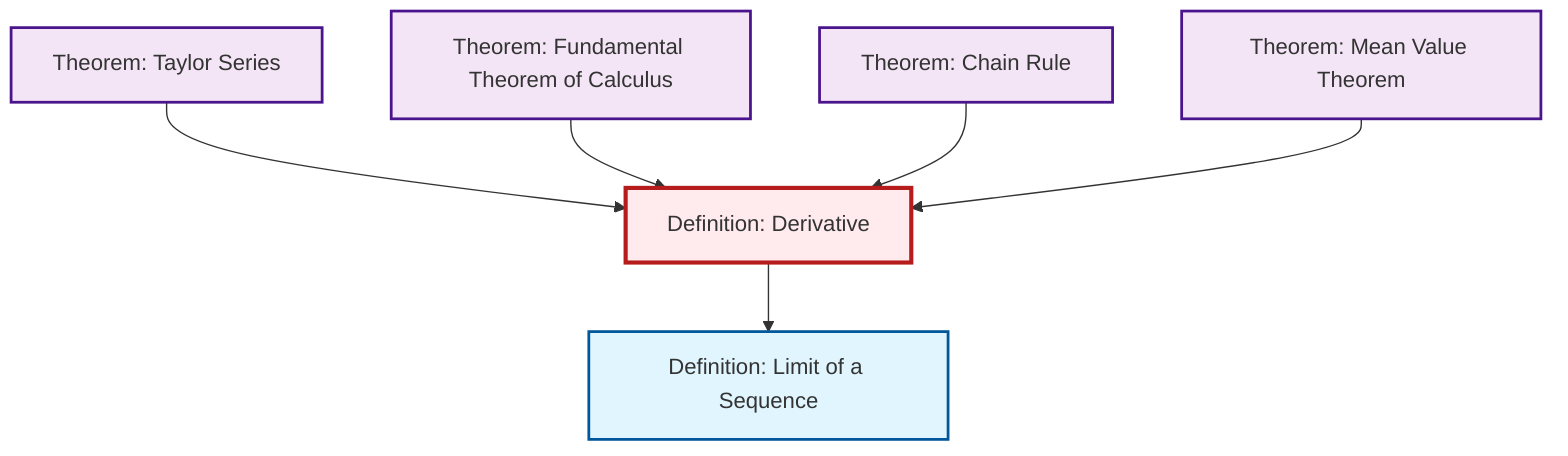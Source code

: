 graph TD
    classDef definition fill:#e1f5fe,stroke:#01579b,stroke-width:2px
    classDef theorem fill:#f3e5f5,stroke:#4a148c,stroke-width:2px
    classDef axiom fill:#fff3e0,stroke:#e65100,stroke-width:2px
    classDef example fill:#e8f5e9,stroke:#1b5e20,stroke-width:2px
    classDef current fill:#ffebee,stroke:#b71c1c,stroke-width:3px
    def-limit["Definition: Limit of a Sequence"]:::definition
    thm-mean-value["Theorem: Mean Value Theorem"]:::theorem
    thm-chain-rule["Theorem: Chain Rule"]:::theorem
    thm-fundamental-calculus["Theorem: Fundamental Theorem of Calculus"]:::theorem
    def-derivative["Definition: Derivative"]:::definition
    thm-taylor-series["Theorem: Taylor Series"]:::theorem
    thm-taylor-series --> def-derivative
    thm-fundamental-calculus --> def-derivative
    def-derivative --> def-limit
    thm-chain-rule --> def-derivative
    thm-mean-value --> def-derivative
    class def-derivative current